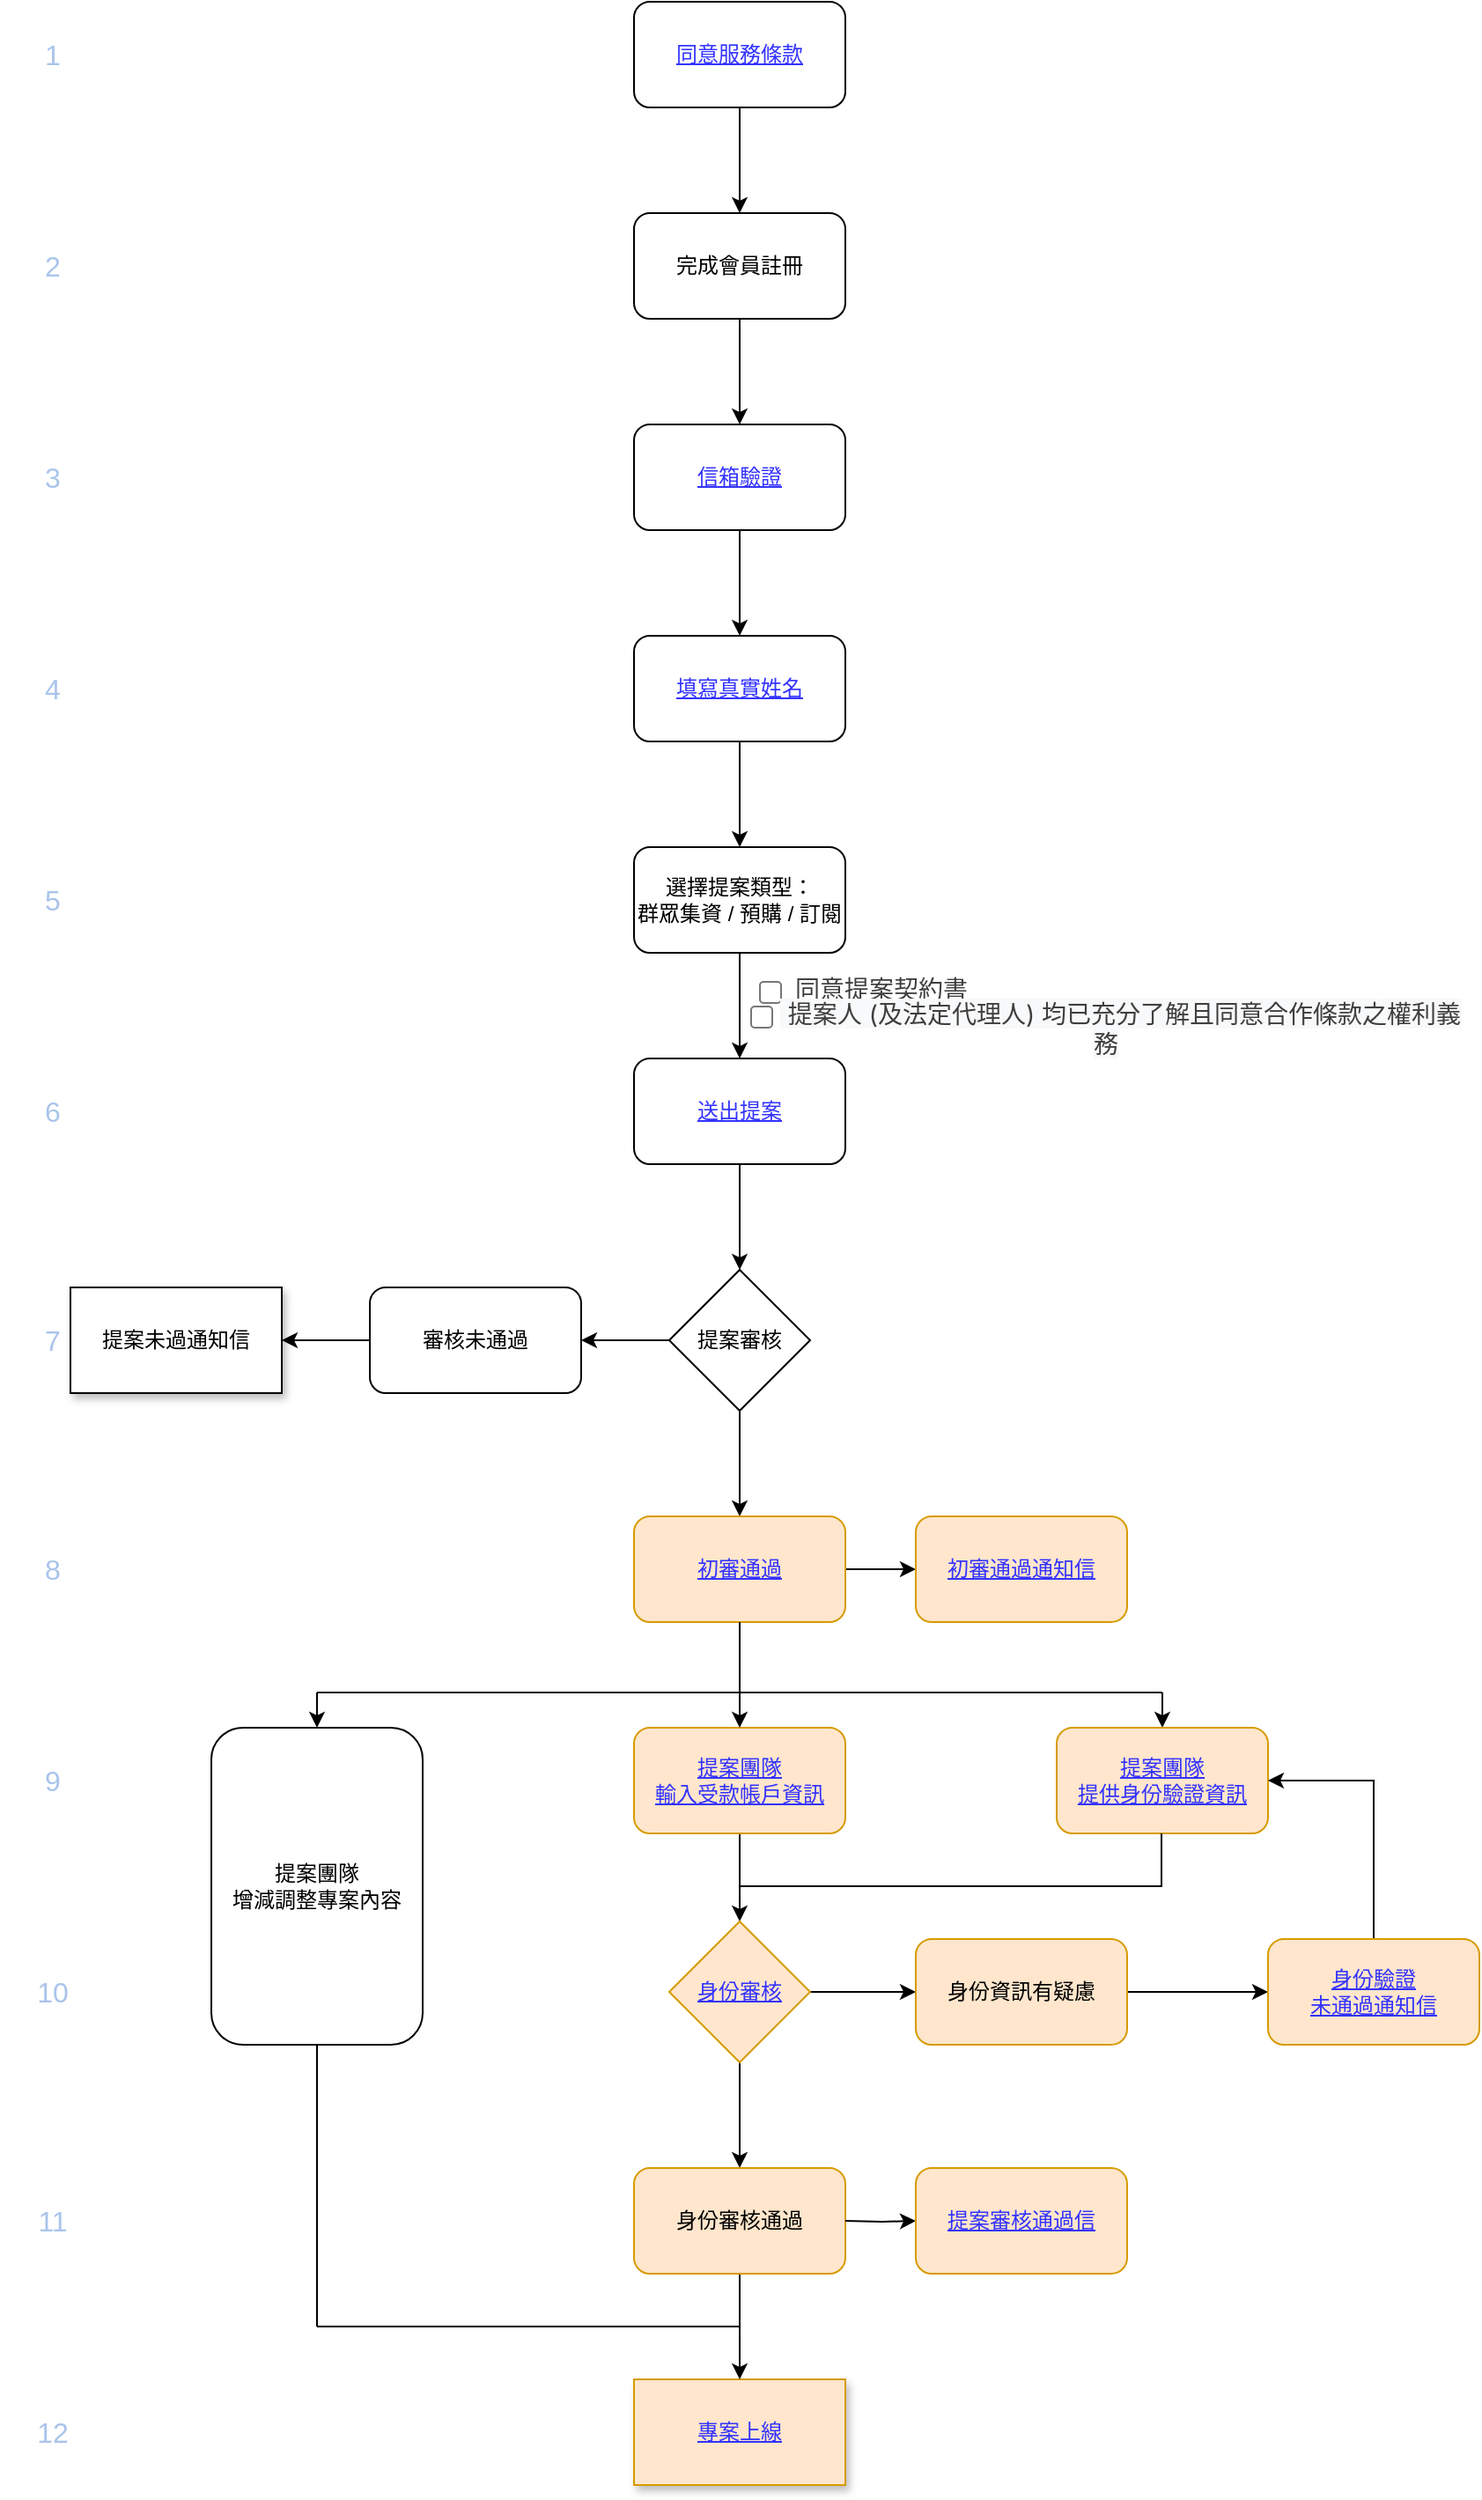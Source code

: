 <mxfile version="20.0.4" type="github">
  <diagram id="WC_vAVpubCEw6jQJzw-5" name="Page-1">
    <mxGraphModel dx="1155" dy="828" grid="1" gridSize="10" guides="1" tooltips="1" connect="1" arrows="1" fold="1" page="1" pageScale="1" pageWidth="850" pageHeight="1100" math="0" shadow="0">
      <root>
        <mxCell id="0" />
        <mxCell id="1" parent="0" />
        <mxCell id="iWGYxbqnK11PC3dcelOQ-8" value="" style="edgeStyle=orthogonalEdgeStyle;rounded=0;orthogonalLoop=1;jettySize=auto;html=1;" parent="1" source="iWGYxbqnK11PC3dcelOQ-3" target="iWGYxbqnK11PC3dcelOQ-4" edge="1">
          <mxGeometry relative="1" as="geometry" />
        </mxCell>
        <UserObject label="同意服務條款" link="https://www.zeczec.com/docs/terms_of_service" linkTarget="_blank" id="iWGYxbqnK11PC3dcelOQ-3">
          <mxCell style="rounded=1;whiteSpace=wrap;html=1;fontStyle=4;fontColor=#3333FF;" parent="1" vertex="1">
            <mxGeometry x="360" y="40" width="120" height="60" as="geometry" />
          </mxCell>
        </UserObject>
        <mxCell id="iWGYxbqnK11PC3dcelOQ-9" value="" style="edgeStyle=orthogonalEdgeStyle;rounded=0;orthogonalLoop=1;jettySize=auto;html=1;" parent="1" source="iWGYxbqnK11PC3dcelOQ-4" target="iWGYxbqnK11PC3dcelOQ-5" edge="1">
          <mxGeometry relative="1" as="geometry" />
        </mxCell>
        <mxCell id="iWGYxbqnK11PC3dcelOQ-4" value="完成會員註冊" style="rounded=1;whiteSpace=wrap;html=1;" parent="1" vertex="1">
          <mxGeometry x="360" y="160" width="120" height="60" as="geometry" />
        </mxCell>
        <mxCell id="iWGYxbqnK11PC3dcelOQ-11" value="" style="edgeStyle=orthogonalEdgeStyle;rounded=0;orthogonalLoop=1;jettySize=auto;html=1;" parent="1" source="iWGYxbqnK11PC3dcelOQ-5" target="iWGYxbqnK11PC3dcelOQ-6" edge="1">
          <mxGeometry relative="1" as="geometry" />
        </mxCell>
        <UserObject label="信箱驗證" link="https://hackmd.io/@98IZ4O3dSeiDSnUI428Hfw/H1Mh3XtF9" linkTarget="_blank" id="iWGYxbqnK11PC3dcelOQ-5">
          <mxCell style="rounded=1;whiteSpace=wrap;html=1;fontStyle=4;fontColor=#3333FF;" parent="1" vertex="1">
            <mxGeometry x="360" y="280" width="120" height="60" as="geometry" />
          </mxCell>
        </UserObject>
        <mxCell id="iWGYxbqnK11PC3dcelOQ-35" value="" style="edgeStyle=orthogonalEdgeStyle;rounded=0;orthogonalLoop=1;jettySize=auto;html=1;" parent="1" source="iWGYxbqnK11PC3dcelOQ-6" target="iWGYxbqnK11PC3dcelOQ-7" edge="1">
          <mxGeometry relative="1" as="geometry" />
        </mxCell>
        <UserObject label="填寫真實姓名" link="https://hackmd.io/@98IZ4O3dSeiDSnUI428Hfw/ryBWNWYY9" linkTarget="_blank" id="iWGYxbqnK11PC3dcelOQ-6">
          <mxCell style="rounded=1;whiteSpace=wrap;html=1;fontStyle=4;fontColor=#3333FF;" parent="1" vertex="1">
            <mxGeometry x="360" y="400" width="120" height="60" as="geometry" />
          </mxCell>
        </UserObject>
        <mxCell id="iWGYxbqnK11PC3dcelOQ-36" value="" style="edgeStyle=orthogonalEdgeStyle;rounded=0;orthogonalLoop=1;jettySize=auto;html=1;" parent="1" source="iWGYxbqnK11PC3dcelOQ-7" target="iWGYxbqnK11PC3dcelOQ-12" edge="1">
          <mxGeometry relative="1" as="geometry" />
        </mxCell>
        <mxCell id="iWGYxbqnK11PC3dcelOQ-7" value="選擇提案類型：&lt;br&gt;群眾集資 / 預購 / 訂閱" style="rounded=1;whiteSpace=wrap;html=1;" parent="1" vertex="1">
          <mxGeometry x="360" y="520" width="120" height="60" as="geometry" />
        </mxCell>
        <mxCell id="iWGYxbqnK11PC3dcelOQ-37" value="" style="edgeStyle=orthogonalEdgeStyle;rounded=0;orthogonalLoop=1;jettySize=auto;html=1;" parent="1" source="iWGYxbqnK11PC3dcelOQ-12" target="iWGYxbqnK11PC3dcelOQ-13" edge="1">
          <mxGeometry relative="1" as="geometry" />
        </mxCell>
        <UserObject label="送出提案" link="https://hackmd.io/@98IZ4O3dSeiDSnUI428Hfw/rJ4XmEtYc" linkTarget="_blank" id="iWGYxbqnK11PC3dcelOQ-12">
          <mxCell style="rounded=1;whiteSpace=wrap;html=1;fontStyle=4;fontColor=#3333FF;" parent="1" vertex="1">
            <mxGeometry x="360" y="640" width="120" height="60" as="geometry" />
          </mxCell>
        </UserObject>
        <mxCell id="iWGYxbqnK11PC3dcelOQ-38" value="" style="edgeStyle=orthogonalEdgeStyle;rounded=0;orthogonalLoop=1;jettySize=auto;html=1;" parent="1" source="iWGYxbqnK11PC3dcelOQ-13" target="iWGYxbqnK11PC3dcelOQ-15" edge="1">
          <mxGeometry relative="1" as="geometry" />
        </mxCell>
        <mxCell id="iWGYxbqnK11PC3dcelOQ-39" value="" style="edgeStyle=orthogonalEdgeStyle;rounded=0;orthogonalLoop=1;jettySize=auto;html=1;" parent="1" source="iWGYxbqnK11PC3dcelOQ-13" target="iWGYxbqnK11PC3dcelOQ-14" edge="1">
          <mxGeometry relative="1" as="geometry" />
        </mxCell>
        <mxCell id="iWGYxbqnK11PC3dcelOQ-13" value="提案審核" style="rhombus;whiteSpace=wrap;html=1;" parent="1" vertex="1">
          <mxGeometry x="380" y="760" width="80" height="80" as="geometry" />
        </mxCell>
        <mxCell id="iWGYxbqnK11PC3dcelOQ-41" value="" style="edgeStyle=orthogonalEdgeStyle;rounded=0;orthogonalLoop=1;jettySize=auto;html=1;" parent="1" source="iWGYxbqnK11PC3dcelOQ-14" target="iWGYxbqnK11PC3dcelOQ-16" edge="1">
          <mxGeometry relative="1" as="geometry" />
        </mxCell>
        <UserObject label="初審通過" link="https://hackmd.io/@98IZ4O3dSeiDSnUI428Hfw/B1un53o5c" linkTarget="_blank" id="iWGYxbqnK11PC3dcelOQ-14">
          <mxCell style="rounded=1;whiteSpace=wrap;html=1;fillColor=#ffe6cc;strokeColor=#d79b00;fontStyle=4;fontColor=#3333FF;" parent="1" vertex="1">
            <mxGeometry x="360" y="900" width="120" height="60" as="geometry" />
          </mxCell>
        </UserObject>
        <mxCell id="iWGYxbqnK11PC3dcelOQ-40" value="" style="edgeStyle=orthogonalEdgeStyle;rounded=0;orthogonalLoop=1;jettySize=auto;html=1;" parent="1" source="iWGYxbqnK11PC3dcelOQ-15" target="iWGYxbqnK11PC3dcelOQ-28" edge="1">
          <mxGeometry relative="1" as="geometry" />
        </mxCell>
        <mxCell id="iWGYxbqnK11PC3dcelOQ-15" value="審核未通過" style="rounded=1;whiteSpace=wrap;html=1;" parent="1" vertex="1">
          <mxGeometry x="210" y="770" width="120" height="60" as="geometry" />
        </mxCell>
        <UserObject label="初審通過通知信" link="https://hackmd.io/@98IZ4O3dSeiDSnUI428Hfw/HJnpa5sqc" linkTarget="_blank" id="iWGYxbqnK11PC3dcelOQ-16">
          <mxCell style="rounded=1;whiteSpace=wrap;html=1;fillColor=#ffe6cc;strokeColor=#d79b00;fontColor=#3333FF;fontStyle=4" parent="1" vertex="1">
            <mxGeometry x="520" y="900" width="120" height="60" as="geometry" />
          </mxCell>
        </UserObject>
        <mxCell id="wNFRfesZy_4Ic9vwIzbN-5" value="" style="edgeStyle=orthogonalEdgeStyle;rounded=0;orthogonalLoop=1;jettySize=auto;html=1;fontColor=#3333FF;" edge="1" parent="1" source="iWGYxbqnK11PC3dcelOQ-18" target="wNFRfesZy_4Ic9vwIzbN-3">
          <mxGeometry relative="1" as="geometry" />
        </mxCell>
        <UserObject label="提案團隊&lt;br&gt;輸入受款帳戶資訊" linkTarget="_blank" link="https://hackmd.io/@98IZ4O3dSeiDSnUI428Hfw/BJKiw2iq5" id="iWGYxbqnK11PC3dcelOQ-18">
          <mxCell style="rounded=1;whiteSpace=wrap;html=1;fontStyle=4;fillColor=#ffe6cc;strokeColor=#d79b00;fontColor=#3333FF;" parent="1" vertex="1">
            <mxGeometry x="360" y="1020" width="120" height="60" as="geometry" />
          </mxCell>
        </UserObject>
        <mxCell id="iWGYxbqnK11PC3dcelOQ-19" value="提案團隊&lt;br&gt;增減調整專案內容" style="rounded=1;whiteSpace=wrap;html=1;" parent="1" vertex="1">
          <mxGeometry x="120" y="1020" width="120" height="180" as="geometry" />
        </mxCell>
        <mxCell id="iWGYxbqnK11PC3dcelOQ-20" value="" style="endArrow=none;html=1;rounded=0;entryX=0.5;entryY=1;entryDx=0;entryDy=0;" parent="1" target="iWGYxbqnK11PC3dcelOQ-14" edge="1">
          <mxGeometry width="50" height="50" relative="1" as="geometry">
            <mxPoint x="420" y="1000" as="sourcePoint" />
            <mxPoint x="430" y="970" as="targetPoint" />
          </mxGeometry>
        </mxCell>
        <mxCell id="iWGYxbqnK11PC3dcelOQ-21" value="" style="endArrow=none;html=1;rounded=0;" parent="1" edge="1">
          <mxGeometry width="50" height="50" relative="1" as="geometry">
            <mxPoint x="300" y="1000" as="sourcePoint" />
            <mxPoint x="420" y="1000" as="targetPoint" />
          </mxGeometry>
        </mxCell>
        <mxCell id="iWGYxbqnK11PC3dcelOQ-22" value="" style="endArrow=none;html=1;rounded=0;" parent="1" edge="1">
          <mxGeometry width="50" height="50" relative="1" as="geometry">
            <mxPoint x="300" y="1000" as="sourcePoint" />
            <mxPoint x="180" y="1000" as="targetPoint" />
          </mxGeometry>
        </mxCell>
        <mxCell id="iWGYxbqnK11PC3dcelOQ-23" value="" style="endArrow=classic;html=1;rounded=0;entryX=0.5;entryY=0;entryDx=0;entryDy=0;" parent="1" target="iWGYxbqnK11PC3dcelOQ-18" edge="1">
          <mxGeometry width="50" height="50" relative="1" as="geometry">
            <mxPoint x="420" y="1000" as="sourcePoint" />
            <mxPoint x="340" y="950" as="targetPoint" />
          </mxGeometry>
        </mxCell>
        <mxCell id="iWGYxbqnK11PC3dcelOQ-24" value="" style="endArrow=classic;html=1;rounded=0;entryX=0.5;entryY=0;entryDx=0;entryDy=0;" parent="1" target="iWGYxbqnK11PC3dcelOQ-19" edge="1">
          <mxGeometry width="50" height="50" relative="1" as="geometry">
            <mxPoint x="180" y="1000" as="sourcePoint" />
            <mxPoint x="340" y="950" as="targetPoint" />
          </mxGeometry>
        </mxCell>
        <UserObject label="專案上線" link="https://hackmd.io/@98IZ4O3dSeiDSnUI428Hfw/SJOGToscc" linkTarget="_blank" id="iWGYxbqnK11PC3dcelOQ-26">
          <mxCell style="rounded=0;whiteSpace=wrap;html=1;shadow=1;fillColor=#ffe6cc;strokeColor=#d79b00;fontColor=#3333FF;fontStyle=4" parent="1" vertex="1">
            <mxGeometry x="360" y="1390" width="120" height="60" as="geometry" />
          </mxCell>
        </UserObject>
        <mxCell id="iWGYxbqnK11PC3dcelOQ-28" value="提案未過通知信" style="rounded=0;whiteSpace=wrap;html=1;gradientColor=#ffffff;shadow=1;" parent="1" vertex="1">
          <mxGeometry x="40" y="770" width="120" height="60" as="geometry" />
        </mxCell>
        <mxCell id="iWGYxbqnK11PC3dcelOQ-29" value="" style="endArrow=none;html=1;rounded=0;" parent="1" edge="1">
          <mxGeometry width="50" height="50" relative="1" as="geometry">
            <mxPoint x="300" y="1360" as="sourcePoint" />
            <mxPoint x="180" y="1360" as="targetPoint" />
          </mxGeometry>
        </mxCell>
        <mxCell id="iWGYxbqnK11PC3dcelOQ-30" value="" style="endArrow=none;html=1;rounded=0;" parent="1" edge="1">
          <mxGeometry width="50" height="50" relative="1" as="geometry">
            <mxPoint x="420" y="1360" as="sourcePoint" />
            <mxPoint x="300" y="1360" as="targetPoint" />
          </mxGeometry>
        </mxCell>
        <mxCell id="iWGYxbqnK11PC3dcelOQ-32" value="" style="endArrow=none;html=1;rounded=0;" parent="1" edge="1">
          <mxGeometry width="50" height="50" relative="1" as="geometry">
            <mxPoint x="180" y="1360" as="sourcePoint" />
            <mxPoint x="180" y="1200" as="targetPoint" />
          </mxGeometry>
        </mxCell>
        <mxCell id="ZI2vt0tMXgu7TGkp_aTG-1" value="&lt;label style=&quot;border: 0px solid rgb(229, 231, 235); box-sizing: border-box; --tw-translate-x:0; --tw-translate-y:0; --tw-rotate:0; --tw-skew-x:0; --tw-skew-y:0; --tw-scale-x:1; --tw-scale-y:1; --tw-blur: ; --tw-brightness: ; --tw-contrast: ; --tw-grayscale: ; --tw-hue-rotate: ; --tw-invert: ; --tw-saturate: ; --tw-sepia: ; --tw-drop-shadow: ; display: block; margin-bottom: 5px; color: rgb(63, 63, 63); font-family: Rubik, -apple-system, &amp;quot;system-ui&amp;quot;, &amp;quot;Segoe UI&amp;quot;, 微軟正黑體, &amp;quot;Microsoft JhengHei&amp;quot;, sans-serif; font-size: 14px; text-align: start;&quot; class=&quot;block&quot;&gt;&lt;br class=&quot;Apple-interchange-newline&quot;&gt;&lt;input style=&quot;border-width: 0px; --tw-translate-x:0; --tw-translate-y:0; --tw-rotate:0; --tw-skew-x:0; --tw-skew-y:0; --tw-scale-x:1; --tw-scale-y:1; --tw-blur: ; --tw-brightness: ; --tw-contrast: ; --tw-grayscale: ; --tw-hue-rotate: ; --tw-invert: ; --tw-saturate: ; --tw-sepia: ; --tw-drop-shadow: ; color: rgb(118, 118, 118); font-family: Rubik, -apple-system, BlinkMacSystemFont, &amp;quot;Segoe UI&amp;quot;, 微軟正黑體, &amp;quot;Microsoft JhengHei&amp;quot;, sans-serif; font-size: 0.875rem; font-weight: inherit; line-height: 1.6em; margin: 0px 0.25rem 0px 0px; padding: 0px; border-radius: 0.125rem; vertical-align: middle;&quot; id=&quot;project_terms_accepted&quot; name=&quot;project[terms_accepted]&quot; value=&quot;1&quot; type=&quot;checkbox&quot; required=&quot;required&quot;&gt;&amp;nbsp;同意提案契約書&lt;/label&gt;" style="text;html=1;strokeColor=none;fillColor=none;align=center;verticalAlign=middle;whiteSpace=wrap;rounded=0;shadow=1;" parent="1" vertex="1">
          <mxGeometry x="390" y="580" width="200" height="30" as="geometry" />
        </mxCell>
        <mxCell id="ZI2vt0tMXgu7TGkp_aTG-2" value="&lt;font style=&quot;font-size: 14px;&quot;&gt;&lt;br class=&quot;Apple-interchange-newline&quot;&gt;&lt;input style=&quot;border-width: 0px; orphans: 2; widows: 2; -webkit-text-stroke-width: 0px; text-decoration-thickness: initial; text-decoration-style: initial; text-decoration-color: initial; --tw-translate-x:0; --tw-translate-y:0; --tw-rotate:0; --tw-skew-x:0; --tw-skew-y:0; --tw-scale-x:1; --tw-scale-y:1; --tw-blur: ; --tw-brightness: ; --tw-contrast: ; --tw-grayscale: ; --tw-hue-rotate: ; --tw-invert: ; --tw-saturate: ; --tw-sepia: ; --tw-drop-shadow: ; color: rgb(118, 118, 118); font-family: Rubik, -apple-system, BlinkMacSystemFont, &amp;quot;Segoe UI&amp;quot;, 微軟正黑體, &amp;quot;Microsoft JhengHei&amp;quot;, sans-serif; font-weight: inherit; line-height: 1.6em; margin: 0px 0.25rem 0px 0px; padding: 0px; border-radius: 0.125rem; vertical-align: middle;&quot; id=&quot;project_terms_acknowledged&quot; name=&quot;project[terms_acknowledged]&quot; value=&quot;1&quot; type=&quot;checkbox&quot; required=&quot;required&quot;&gt;&lt;span style=&quot;color: rgb(63, 63, 63); font-family: Rubik, -apple-system, &amp;quot;system-ui&amp;quot;, &amp;quot;Segoe UI&amp;quot;, 微軟正黑體, &amp;quot;Microsoft JhengHei&amp;quot;, sans-serif; font-style: normal; font-variant-ligatures: normal; font-variant-caps: normal; font-weight: 400; letter-spacing: normal; orphans: 2; text-align: start; text-indent: 0px; text-transform: none; widows: 2; word-spacing: 0px; -webkit-text-stroke-width: 0px; background-color: rgb(248, 249, 250); text-decoration-thickness: initial; text-decoration-style: initial; text-decoration-color: initial; float: none; display: inline !important;&quot;&gt;&amp;nbsp;&lt;/span&gt;&lt;span style=&quot;color: rgb(63, 63, 63); font-family: Rubik, -apple-system, &amp;quot;system-ui&amp;quot;, &amp;quot;Segoe UI&amp;quot;, 微軟正黑體, &amp;quot;Microsoft JhengHei&amp;quot;, sans-serif; font-style: normal; font-variant-ligatures: normal; font-variant-caps: normal; font-weight: 400; letter-spacing: normal; orphans: 2; text-align: start; text-indent: 0px; text-transform: none; widows: 2; word-spacing: 0px; -webkit-text-stroke-width: 0px; background-color: rgb(248, 249, 250); text-decoration-thickness: initial; text-decoration-style: initial; text-decoration-color: initial; float: none; display: inline !important;&quot;&gt;提案人 (及法定代理人) 均已充分了解且同意合作條款之權利義務&lt;/span&gt;&lt;/font&gt;" style="text;html=1;strokeColor=none;fillColor=none;align=center;verticalAlign=middle;whiteSpace=wrap;rounded=0;shadow=1;" parent="1" vertex="1">
          <mxGeometry x="423" y="600" width="410" height="30" as="geometry" />
        </mxCell>
        <mxCell id="l5z9j7X2XXGUAlnBDzoz-3" value="" style="endArrow=none;html=1;rounded=0;" parent="1" edge="1">
          <mxGeometry width="50" height="50" relative="1" as="geometry">
            <mxPoint x="540" y="1000" as="sourcePoint" />
            <mxPoint x="660" y="1000" as="targetPoint" />
          </mxGeometry>
        </mxCell>
        <mxCell id="l5z9j7X2XXGUAlnBDzoz-4" value="" style="endArrow=none;html=1;rounded=0;" parent="1" edge="1">
          <mxGeometry width="50" height="50" relative="1" as="geometry">
            <mxPoint x="540" y="1000" as="sourcePoint" />
            <mxPoint x="420" y="1000" as="targetPoint" />
          </mxGeometry>
        </mxCell>
        <mxCell id="l5z9j7X2XXGUAlnBDzoz-5" value="" style="endArrow=classic;html=1;rounded=0;entryX=0.5;entryY=0;entryDx=0;entryDy=0;" parent="1" edge="1">
          <mxGeometry width="50" height="50" relative="1" as="geometry">
            <mxPoint x="660" y="1000" as="sourcePoint" />
            <mxPoint x="660" y="1020" as="targetPoint" />
          </mxGeometry>
        </mxCell>
        <mxCell id="l5z9j7X2XXGUAlnBDzoz-6" value="" style="endArrow=none;html=1;rounded=0;" parent="1" edge="1">
          <mxGeometry width="50" height="50" relative="1" as="geometry">
            <mxPoint x="540" y="1110" as="sourcePoint" />
            <mxPoint x="660" y="1110" as="targetPoint" />
          </mxGeometry>
        </mxCell>
        <mxCell id="l5z9j7X2XXGUAlnBDzoz-7" value="" style="endArrow=none;html=1;rounded=0;" parent="1" edge="1">
          <mxGeometry width="50" height="50" relative="1" as="geometry">
            <mxPoint x="540" y="1110" as="sourcePoint" />
            <mxPoint x="420" y="1110" as="targetPoint" />
          </mxGeometry>
        </mxCell>
        <UserObject label="提案團隊&lt;br&gt;提供身份驗證資訊" link="https://hackmd.io/@98IZ4O3dSeiDSnUI428Hfw/BJYoQBYY9" linkTarget="_blank" id="l5z9j7X2XXGUAlnBDzoz-8">
          <mxCell style="rounded=1;whiteSpace=wrap;html=1;fillColor=#ffe6cc;strokeColor=#d79b00;fontStyle=4;fontColor=#3333FF;" parent="1" vertex="1">
            <mxGeometry x="600" y="1020" width="120" height="60" as="geometry" />
          </mxCell>
        </UserObject>
        <mxCell id="l5z9j7X2XXGUAlnBDzoz-9" value="" style="endArrow=none;html=1;rounded=0;exitX=0.5;exitY=1;exitDx=0;exitDy=0;" parent="1" edge="1">
          <mxGeometry width="50" height="50" relative="1" as="geometry">
            <mxPoint x="659.5" y="1080" as="sourcePoint" />
            <mxPoint x="659.5" y="1110" as="targetPoint" />
          </mxGeometry>
        </mxCell>
        <mxCell id="l5z9j7X2XXGUAlnBDzoz-11" value="1" style="text;html=1;strokeColor=none;fillColor=none;align=center;verticalAlign=middle;whiteSpace=wrap;rounded=0;fontSize=16;fontColor=#A9C4EB;" parent="1" vertex="1">
          <mxGeometry y="55" width="60" height="30" as="geometry" />
        </mxCell>
        <mxCell id="l5z9j7X2XXGUAlnBDzoz-12" value="2" style="text;html=1;strokeColor=none;fillColor=none;align=center;verticalAlign=middle;whiteSpace=wrap;rounded=0;fontSize=16;fontColor=#A9C4EB;" parent="1" vertex="1">
          <mxGeometry y="175" width="60" height="30" as="geometry" />
        </mxCell>
        <mxCell id="l5z9j7X2XXGUAlnBDzoz-13" value="3" style="text;html=1;strokeColor=none;fillColor=none;align=center;verticalAlign=middle;whiteSpace=wrap;rounded=0;fontSize=16;fontColor=#A9C4EB;" parent="1" vertex="1">
          <mxGeometry y="295" width="60" height="30" as="geometry" />
        </mxCell>
        <mxCell id="l5z9j7X2XXGUAlnBDzoz-14" value="4" style="text;html=1;strokeColor=none;fillColor=none;align=center;verticalAlign=middle;whiteSpace=wrap;rounded=0;fontSize=16;fontColor=#A9C4EB;" parent="1" vertex="1">
          <mxGeometry y="415" width="60" height="30" as="geometry" />
        </mxCell>
        <mxCell id="l5z9j7X2XXGUAlnBDzoz-15" value="5" style="text;html=1;strokeColor=none;fillColor=none;align=center;verticalAlign=middle;whiteSpace=wrap;rounded=0;fontSize=16;fontColor=#A9C4EB;" parent="1" vertex="1">
          <mxGeometry y="535" width="60" height="30" as="geometry" />
        </mxCell>
        <mxCell id="l5z9j7X2XXGUAlnBDzoz-16" value="6" style="text;html=1;strokeColor=none;fillColor=none;align=center;verticalAlign=middle;whiteSpace=wrap;rounded=0;fontSize=16;fontColor=#A9C4EB;" parent="1" vertex="1">
          <mxGeometry y="655" width="60" height="30" as="geometry" />
        </mxCell>
        <mxCell id="l5z9j7X2XXGUAlnBDzoz-17" value="7" style="text;html=1;strokeColor=none;fillColor=none;align=center;verticalAlign=middle;whiteSpace=wrap;rounded=0;fontSize=16;fontColor=#A9C4EB;" parent="1" vertex="1">
          <mxGeometry y="785" width="60" height="30" as="geometry" />
        </mxCell>
        <mxCell id="l5z9j7X2XXGUAlnBDzoz-18" value="8" style="text;html=1;strokeColor=none;fillColor=none;align=center;verticalAlign=middle;whiteSpace=wrap;rounded=0;fontSize=16;fontColor=#A9C4EB;" parent="1" vertex="1">
          <mxGeometry y="915" width="60" height="30" as="geometry" />
        </mxCell>
        <mxCell id="l5z9j7X2XXGUAlnBDzoz-19" value="9" style="text;html=1;strokeColor=none;fillColor=none;align=center;verticalAlign=middle;whiteSpace=wrap;rounded=0;fontSize=16;fontColor=#A9C4EB;" parent="1" vertex="1">
          <mxGeometry y="1035" width="60" height="30" as="geometry" />
        </mxCell>
        <mxCell id="l5z9j7X2XXGUAlnBDzoz-20" value="10" style="text;html=1;strokeColor=none;fillColor=none;align=center;verticalAlign=middle;whiteSpace=wrap;rounded=0;fontSize=16;fontColor=#A9C4EB;" parent="1" vertex="1">
          <mxGeometry y="1155" width="60" height="30" as="geometry" />
        </mxCell>
        <mxCell id="wNFRfesZy_4Ic9vwIzbN-6" value="" style="edgeStyle=orthogonalEdgeStyle;rounded=0;orthogonalLoop=1;jettySize=auto;html=1;fontColor=#3333FF;entryX=0.5;entryY=0;entryDx=0;entryDy=0;" edge="1" parent="1" source="wNFRfesZy_4Ic9vwIzbN-3" target="wNFRfesZy_4Ic9vwIzbN-8">
          <mxGeometry relative="1" as="geometry" />
        </mxCell>
        <mxCell id="wNFRfesZy_4Ic9vwIzbN-12" value="" style="edgeStyle=orthogonalEdgeStyle;rounded=0;orthogonalLoop=1;jettySize=auto;html=1;fontColor=#3333FF;" edge="1" parent="1" source="wNFRfesZy_4Ic9vwIzbN-3" target="wNFRfesZy_4Ic9vwIzbN-11">
          <mxGeometry relative="1" as="geometry" />
        </mxCell>
        <UserObject label="身份審核" link="https://hackmd.io/@98IZ4O3dSeiDSnUI428Hfw/S1yDLooc9" linkTarget="_blank" id="wNFRfesZy_4Ic9vwIzbN-3">
          <mxCell style="rhombus;whiteSpace=wrap;html=1;fillColor=#ffe6cc;strokeColor=#d79b00;fontStyle=4;fontColor=#3333FF;" vertex="1" parent="1">
            <mxGeometry x="380" y="1130" width="80" height="80" as="geometry" />
          </mxCell>
        </UserObject>
        <mxCell id="wNFRfesZy_4Ic9vwIzbN-10" value="" style="edgeStyle=orthogonalEdgeStyle;rounded=0;orthogonalLoop=1;jettySize=auto;html=1;fontColor=#3333FF;" edge="1" parent="1" source="wNFRfesZy_4Ic9vwIzbN-8" target="iWGYxbqnK11PC3dcelOQ-26">
          <mxGeometry relative="1" as="geometry" />
        </mxCell>
        <UserObject label="身份審核通過" linkTarget="_blank" id="wNFRfesZy_4Ic9vwIzbN-8">
          <mxCell style="rounded=1;whiteSpace=wrap;html=1;fontStyle=0;fillColor=#ffe6cc;strokeColor=#d79b00;" vertex="1" parent="1">
            <mxGeometry x="360" y="1270" width="120" height="60" as="geometry" />
          </mxCell>
        </UserObject>
        <mxCell id="wNFRfesZy_4Ic9vwIzbN-15" value="" style="edgeStyle=orthogonalEdgeStyle;rounded=0;orthogonalLoop=1;jettySize=auto;html=1;fontColor=#FFB366;" edge="1" parent="1" source="wNFRfesZy_4Ic9vwIzbN-11" target="wNFRfesZy_4Ic9vwIzbN-14">
          <mxGeometry relative="1" as="geometry" />
        </mxCell>
        <mxCell id="wNFRfesZy_4Ic9vwIzbN-11" value="身份資訊有疑慮" style="rounded=1;whiteSpace=wrap;html=1;fillColor=#ffe6cc;strokeColor=#d79b00;" vertex="1" parent="1">
          <mxGeometry x="520" y="1140" width="120" height="60" as="geometry" />
        </mxCell>
        <mxCell id="wNFRfesZy_4Ic9vwIzbN-16" style="edgeStyle=orthogonalEdgeStyle;rounded=0;orthogonalLoop=1;jettySize=auto;html=1;exitX=0.5;exitY=0;exitDx=0;exitDy=0;entryX=1;entryY=0.5;entryDx=0;entryDy=0;fontColor=#FFB366;" edge="1" parent="1" source="wNFRfesZy_4Ic9vwIzbN-14" target="l5z9j7X2XXGUAlnBDzoz-8">
          <mxGeometry relative="1" as="geometry" />
        </mxCell>
        <UserObject label="身份驗證&lt;br&gt;未通過通知信" link="https://hackmd.io/@98IZ4O3dSeiDSnUI428Hfw/HJFnK3ic9" linkTarget="_blank" id="wNFRfesZy_4Ic9vwIzbN-14">
          <mxCell style="whiteSpace=wrap;html=1;fillColor=#ffe6cc;strokeColor=#d79b00;rounded=1;fontColor=#3333FF;fontStyle=4" vertex="1" parent="1">
            <mxGeometry x="720" y="1140" width="120" height="60" as="geometry" />
          </mxCell>
        </UserObject>
        <mxCell id="wNFRfesZy_4Ic9vwIzbN-17" value="11" style="text;html=1;strokeColor=none;fillColor=none;align=center;verticalAlign=middle;whiteSpace=wrap;rounded=0;fontSize=16;fontColor=#A9C4EB;" vertex="1" parent="1">
          <mxGeometry y="1285" width="60" height="30" as="geometry" />
        </mxCell>
        <mxCell id="wNFRfesZy_4Ic9vwIzbN-18" value="12" style="text;html=1;strokeColor=none;fillColor=none;align=center;verticalAlign=middle;whiteSpace=wrap;rounded=0;fontSize=16;fontColor=#A9C4EB;" vertex="1" parent="1">
          <mxGeometry y="1405" width="60" height="30" as="geometry" />
        </mxCell>
        <mxCell id="wNFRfesZy_4Ic9vwIzbN-19" value="" style="edgeStyle=orthogonalEdgeStyle;rounded=0;orthogonalLoop=1;jettySize=auto;html=1;" edge="1" parent="1" target="wNFRfesZy_4Ic9vwIzbN-20">
          <mxGeometry relative="1" as="geometry">
            <mxPoint x="480" y="1300" as="sourcePoint" />
          </mxGeometry>
        </mxCell>
        <UserObject label="提案審核通過信" linkTarget="_blank" link="https://hackmd.io/@98IZ4O3dSeiDSnUI428Hfw/rkB19iiq5" id="wNFRfesZy_4Ic9vwIzbN-20">
          <mxCell style="rounded=1;whiteSpace=wrap;html=1;fillColor=#ffe6cc;strokeColor=#d79b00;fontColor=#3333FF;fontStyle=4" vertex="1" parent="1">
            <mxGeometry x="520" y="1270" width="120" height="60" as="geometry" />
          </mxCell>
        </UserObject>
      </root>
    </mxGraphModel>
  </diagram>
</mxfile>
